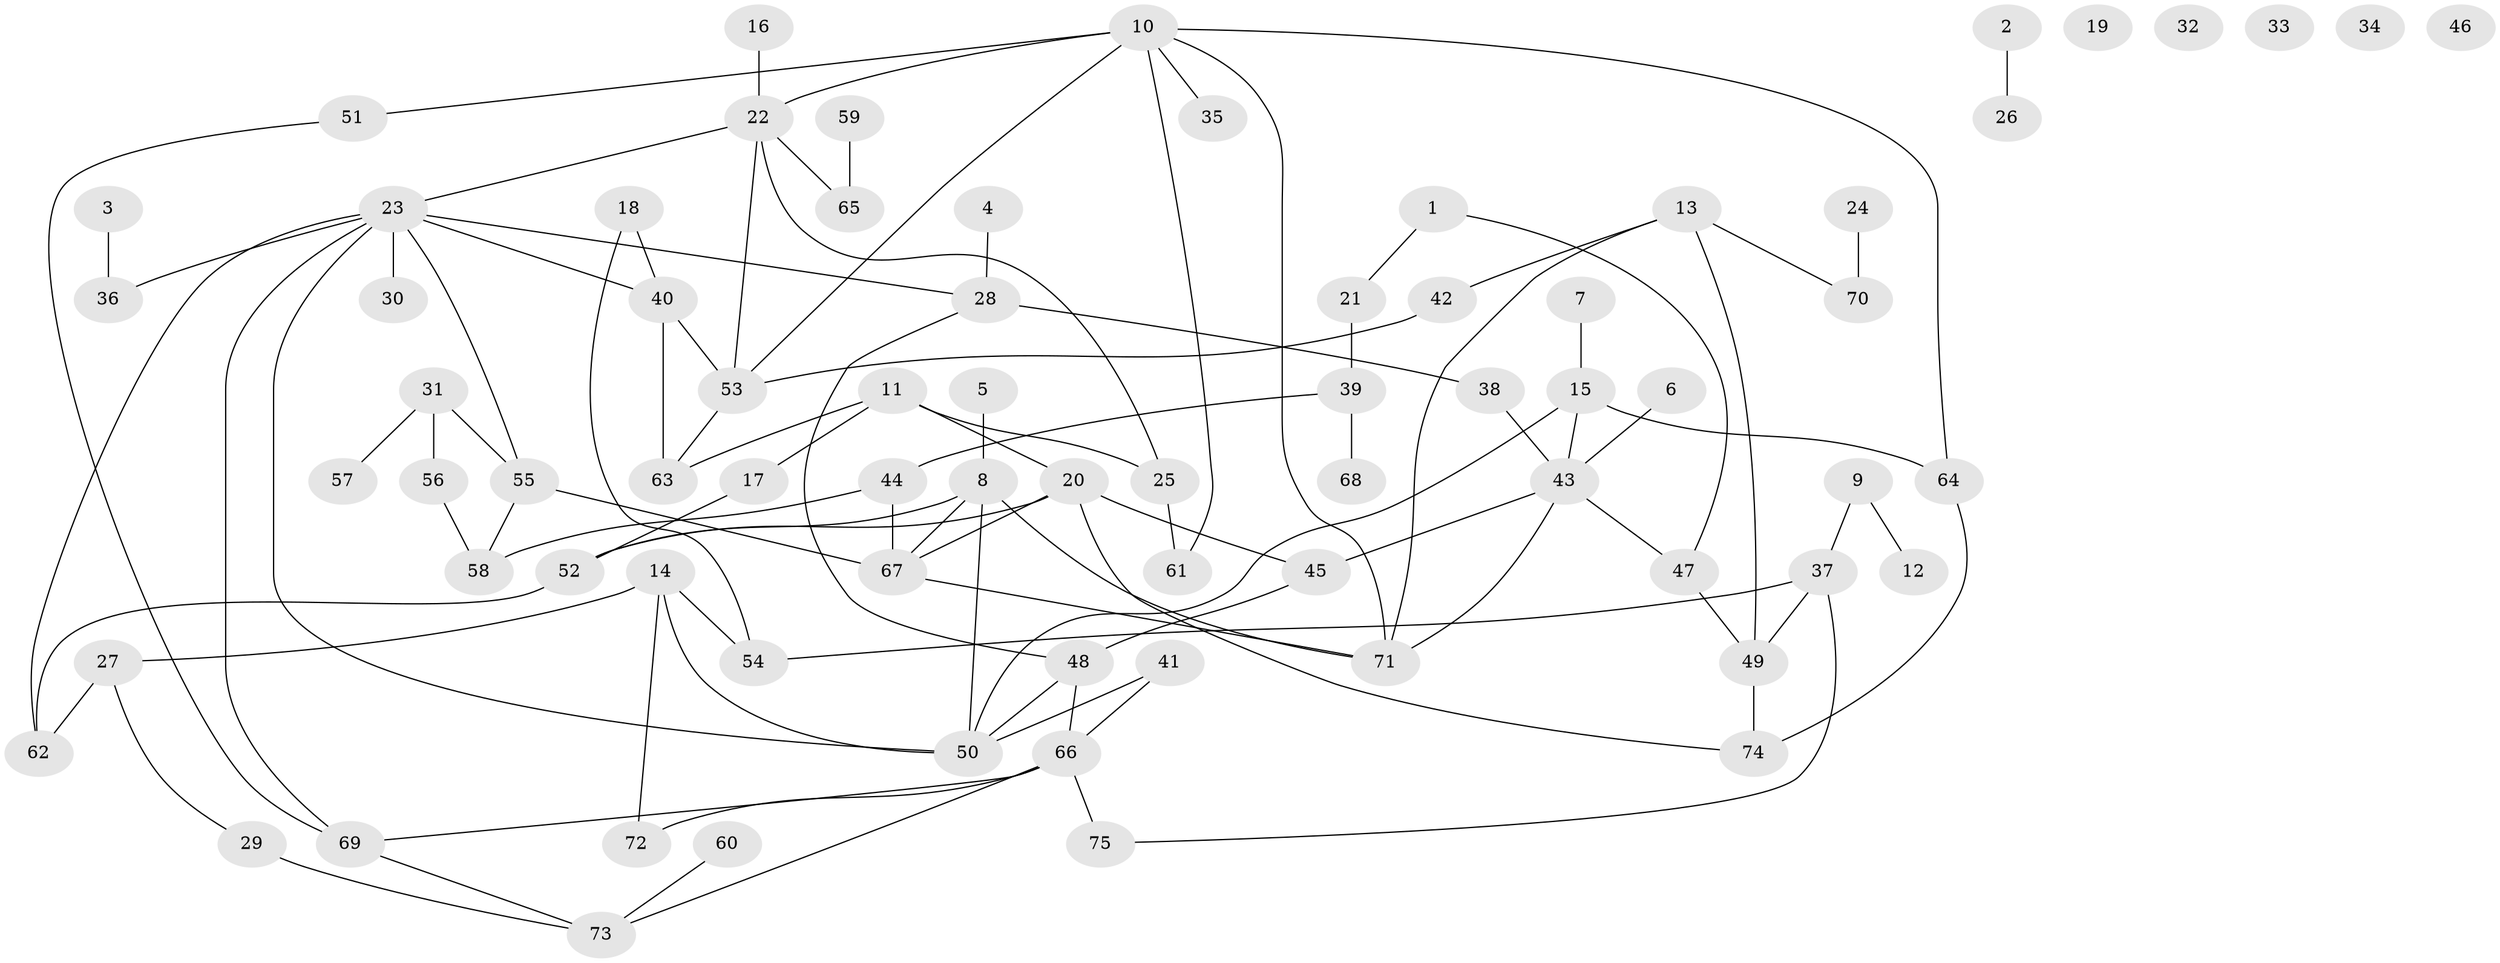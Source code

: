 // coarse degree distribution, {7: 0.06666666666666667, 0: 0.13333333333333333, 1: 0.26666666666666666, 4: 0.15555555555555556, 11: 0.022222222222222223, 5: 0.08888888888888889, 2: 0.15555555555555556, 6: 0.022222222222222223, 9: 0.022222222222222223, 3: 0.06666666666666667}
// Generated by graph-tools (version 1.1) at 2025/16/03/04/25 18:16:43]
// undirected, 75 vertices, 103 edges
graph export_dot {
graph [start="1"]
  node [color=gray90,style=filled];
  1;
  2;
  3;
  4;
  5;
  6;
  7;
  8;
  9;
  10;
  11;
  12;
  13;
  14;
  15;
  16;
  17;
  18;
  19;
  20;
  21;
  22;
  23;
  24;
  25;
  26;
  27;
  28;
  29;
  30;
  31;
  32;
  33;
  34;
  35;
  36;
  37;
  38;
  39;
  40;
  41;
  42;
  43;
  44;
  45;
  46;
  47;
  48;
  49;
  50;
  51;
  52;
  53;
  54;
  55;
  56;
  57;
  58;
  59;
  60;
  61;
  62;
  63;
  64;
  65;
  66;
  67;
  68;
  69;
  70;
  71;
  72;
  73;
  74;
  75;
  1 -- 21;
  1 -- 47;
  2 -- 26;
  3 -- 36;
  4 -- 28;
  5 -- 8;
  6 -- 43;
  7 -- 15;
  8 -- 50;
  8 -- 52;
  8 -- 67;
  8 -- 71;
  9 -- 12;
  9 -- 37;
  10 -- 22;
  10 -- 35;
  10 -- 51;
  10 -- 53;
  10 -- 61;
  10 -- 64;
  10 -- 71;
  11 -- 17;
  11 -- 20;
  11 -- 25;
  11 -- 63;
  13 -- 42;
  13 -- 49;
  13 -- 70;
  13 -- 71;
  14 -- 27;
  14 -- 50;
  14 -- 54;
  14 -- 72;
  15 -- 43;
  15 -- 50;
  15 -- 64;
  16 -- 22;
  17 -- 52;
  18 -- 40;
  18 -- 54;
  20 -- 45;
  20 -- 52;
  20 -- 67;
  20 -- 74;
  21 -- 39;
  22 -- 23;
  22 -- 25;
  22 -- 53;
  22 -- 65;
  23 -- 28;
  23 -- 30;
  23 -- 36;
  23 -- 40;
  23 -- 50;
  23 -- 55;
  23 -- 62;
  23 -- 69;
  24 -- 70;
  25 -- 61;
  27 -- 29;
  27 -- 62;
  28 -- 38;
  28 -- 48;
  29 -- 73;
  31 -- 55;
  31 -- 56;
  31 -- 57;
  37 -- 49;
  37 -- 54;
  37 -- 75;
  38 -- 43;
  39 -- 44;
  39 -- 68;
  40 -- 53;
  40 -- 63;
  41 -- 50;
  41 -- 66;
  42 -- 53;
  43 -- 45;
  43 -- 47;
  43 -- 71;
  44 -- 58;
  44 -- 67;
  45 -- 48;
  47 -- 49;
  48 -- 50;
  48 -- 66;
  49 -- 74;
  51 -- 69;
  52 -- 62;
  53 -- 63;
  55 -- 58;
  55 -- 67;
  56 -- 58;
  59 -- 65;
  60 -- 73;
  64 -- 74;
  66 -- 69;
  66 -- 72;
  66 -- 73;
  66 -- 75;
  67 -- 71;
  69 -- 73;
}

